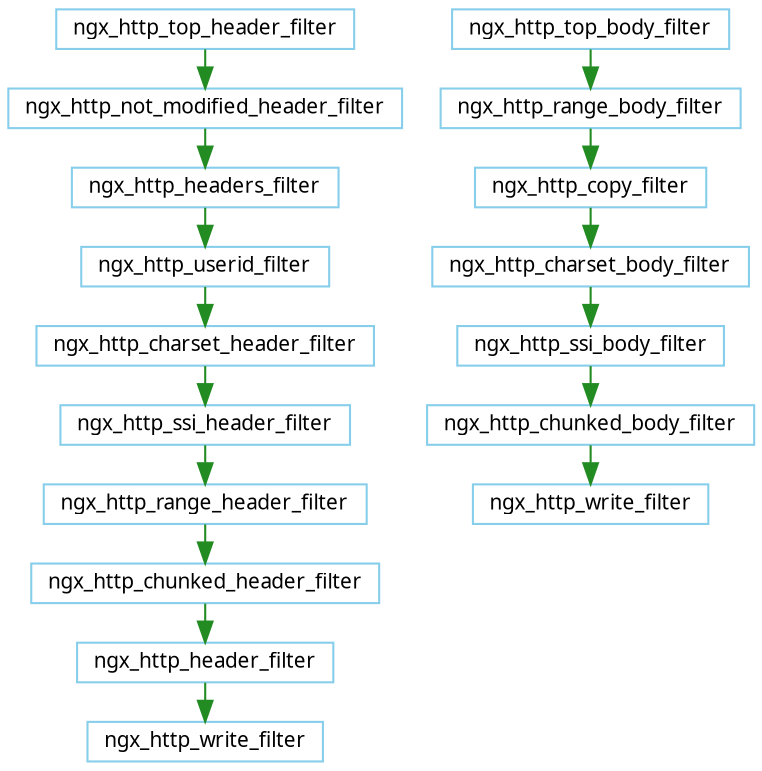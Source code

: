 digraph ngx_http_filters {

   rankdir=TB;
   ranksep = 0.25;
   node [shape=record, color=skyblue, fontname="Verdana", fontsize=10, height=0.2];
   edge [color=forestgreen, fontname="Verdana", fontsize=10];

   ngx_http_write_filter1 [label="ngx_http_write_filter"];
   ngx_http_write_filter2 [label="ngx_http_write_filter"];

   ngx_http_top_header_filter ->
   ngx_http_not_modified_header_filter ->
   ngx_http_headers_filter ->
   ngx_http_userid_filter ->
   ngx_http_charset_header_filter ->
   ngx_http_ssi_header_filter ->
   ngx_http_range_header_filter ->
   ngx_http_chunked_header_filter ->
   ngx_http_header_filter -> 
   ngx_http_write_filter1;

   ngx_http_top_body_filter ->
   ngx_http_range_body_filter ->
   ngx_http_copy_filter -> 
   ngx_http_charset_body_filter ->
   ngx_http_ssi_body_filter ->
   ngx_http_chunked_body_filter ->
   ngx_http_write_filter2;

}